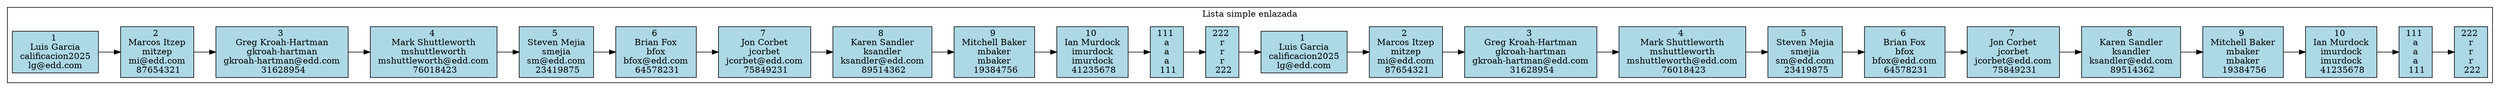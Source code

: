 digraph ListaEnlazada {
  rankdir=LR;
  nodesep=0.5;

  subgraph cluster_0 {
    label="Lista simple enlazada";
    fontsize=14;
    color=black;
    style=filled;
    fillcolor=white;
    node [shape=record, style=filled, fillcolor=lightblue];

    nodo0 [label="{1 \n Luis Garcia \n calificacion2025 \n lg@edd.com \n }"];
    nodo0 -> nodo1;
    nodo1 [label="{2 \n Marcos Itzep \n mitzep \n mi@edd.com \n 87654321}"];
    nodo1 -> nodo2;
    nodo2 [label="{3 \n Greg Kroah-Hartman \n gkroah-hartman \n gkroah-hartman@edd.com \n 31628954}"];
    nodo2 -> nodo3;
    nodo3 [label="{4 \n Mark Shuttleworth \n mshuttleworth \n mshuttleworth@edd.com \n 76018423}"];
    nodo3 -> nodo4;
    nodo4 [label="{5 \n Steven Mejia \n smejia \n sm@edd.com \n 23419875}"];
    nodo4 -> nodo5;
    nodo5 [label="{6 \n Brian Fox \n bfox \n bfox@edd.com \n 64578231}"];
    nodo5 -> nodo6;
    nodo6 [label="{7 \n Jon Corbet \n jcorbet \n jcorbet@edd.com \n 75849231}"];
    nodo6 -> nodo7;
    nodo7 [label="{8 \n Karen Sandler \n ksandler \n ksandler@edd.com \n 89514362}"];
    nodo7 -> nodo8;
    nodo8 [label="{9 \n Mitchell Baker \n mbaker \n mbaker \n 19384756}"];
    nodo8 -> nodo9;
    nodo9 [label="{10 \n Ian Murdock \n imurdock \n imurdock \n 41235678}"];
    nodo9 -> nodo10;
    nodo10 [label="{111 \n a \n a \n a \n 111}"];
    nodo10 -> nodo11;
    nodo11 [label="{222 \n r \n r \n r \n 222}"];
    nodo11 -> nodo12;
    nodo12 [label="{1 \n Luis Garcia \n calificacion2025 \n lg@edd.com \n }"];
    nodo12 -> nodo13;
    nodo13 [label="{2 \n Marcos Itzep \n mitzep \n mi@edd.com \n 87654321}"];
    nodo13 -> nodo14;
    nodo14 [label="{3 \n Greg Kroah-Hartman \n gkroah-hartman \n gkroah-hartman@edd.com \n 31628954}"];
    nodo14 -> nodo15;
    nodo15 [label="{4 \n Mark Shuttleworth \n mshuttleworth \n mshuttleworth@edd.com \n 76018423}"];
    nodo15 -> nodo16;
    nodo16 [label="{5 \n Steven Mejia \n smejia \n sm@edd.com \n 23419875}"];
    nodo16 -> nodo17;
    nodo17 [label="{6 \n Brian Fox \n bfox \n bfox@edd.com \n 64578231}"];
    nodo17 -> nodo18;
    nodo18 [label="{7 \n Jon Corbet \n jcorbet \n jcorbet@edd.com \n 75849231}"];
    nodo18 -> nodo19;
    nodo19 [label="{8 \n Karen Sandler \n ksandler \n ksandler@edd.com \n 89514362}"];
    nodo19 -> nodo20;
    nodo20 [label="{9 \n Mitchell Baker \n mbaker \n mbaker \n 19384756}"];
    nodo20 -> nodo21;
    nodo21 [label="{10 \n Ian Murdock \n imurdock \n imurdock \n 41235678}"];
    nodo21 -> nodo22;
    nodo22 [label="{111 \n a \n a \n a \n 111}"];
    nodo22 -> nodo23;
    nodo23 [label="{222 \n r \n r \n r \n 222}"];
  }
}
